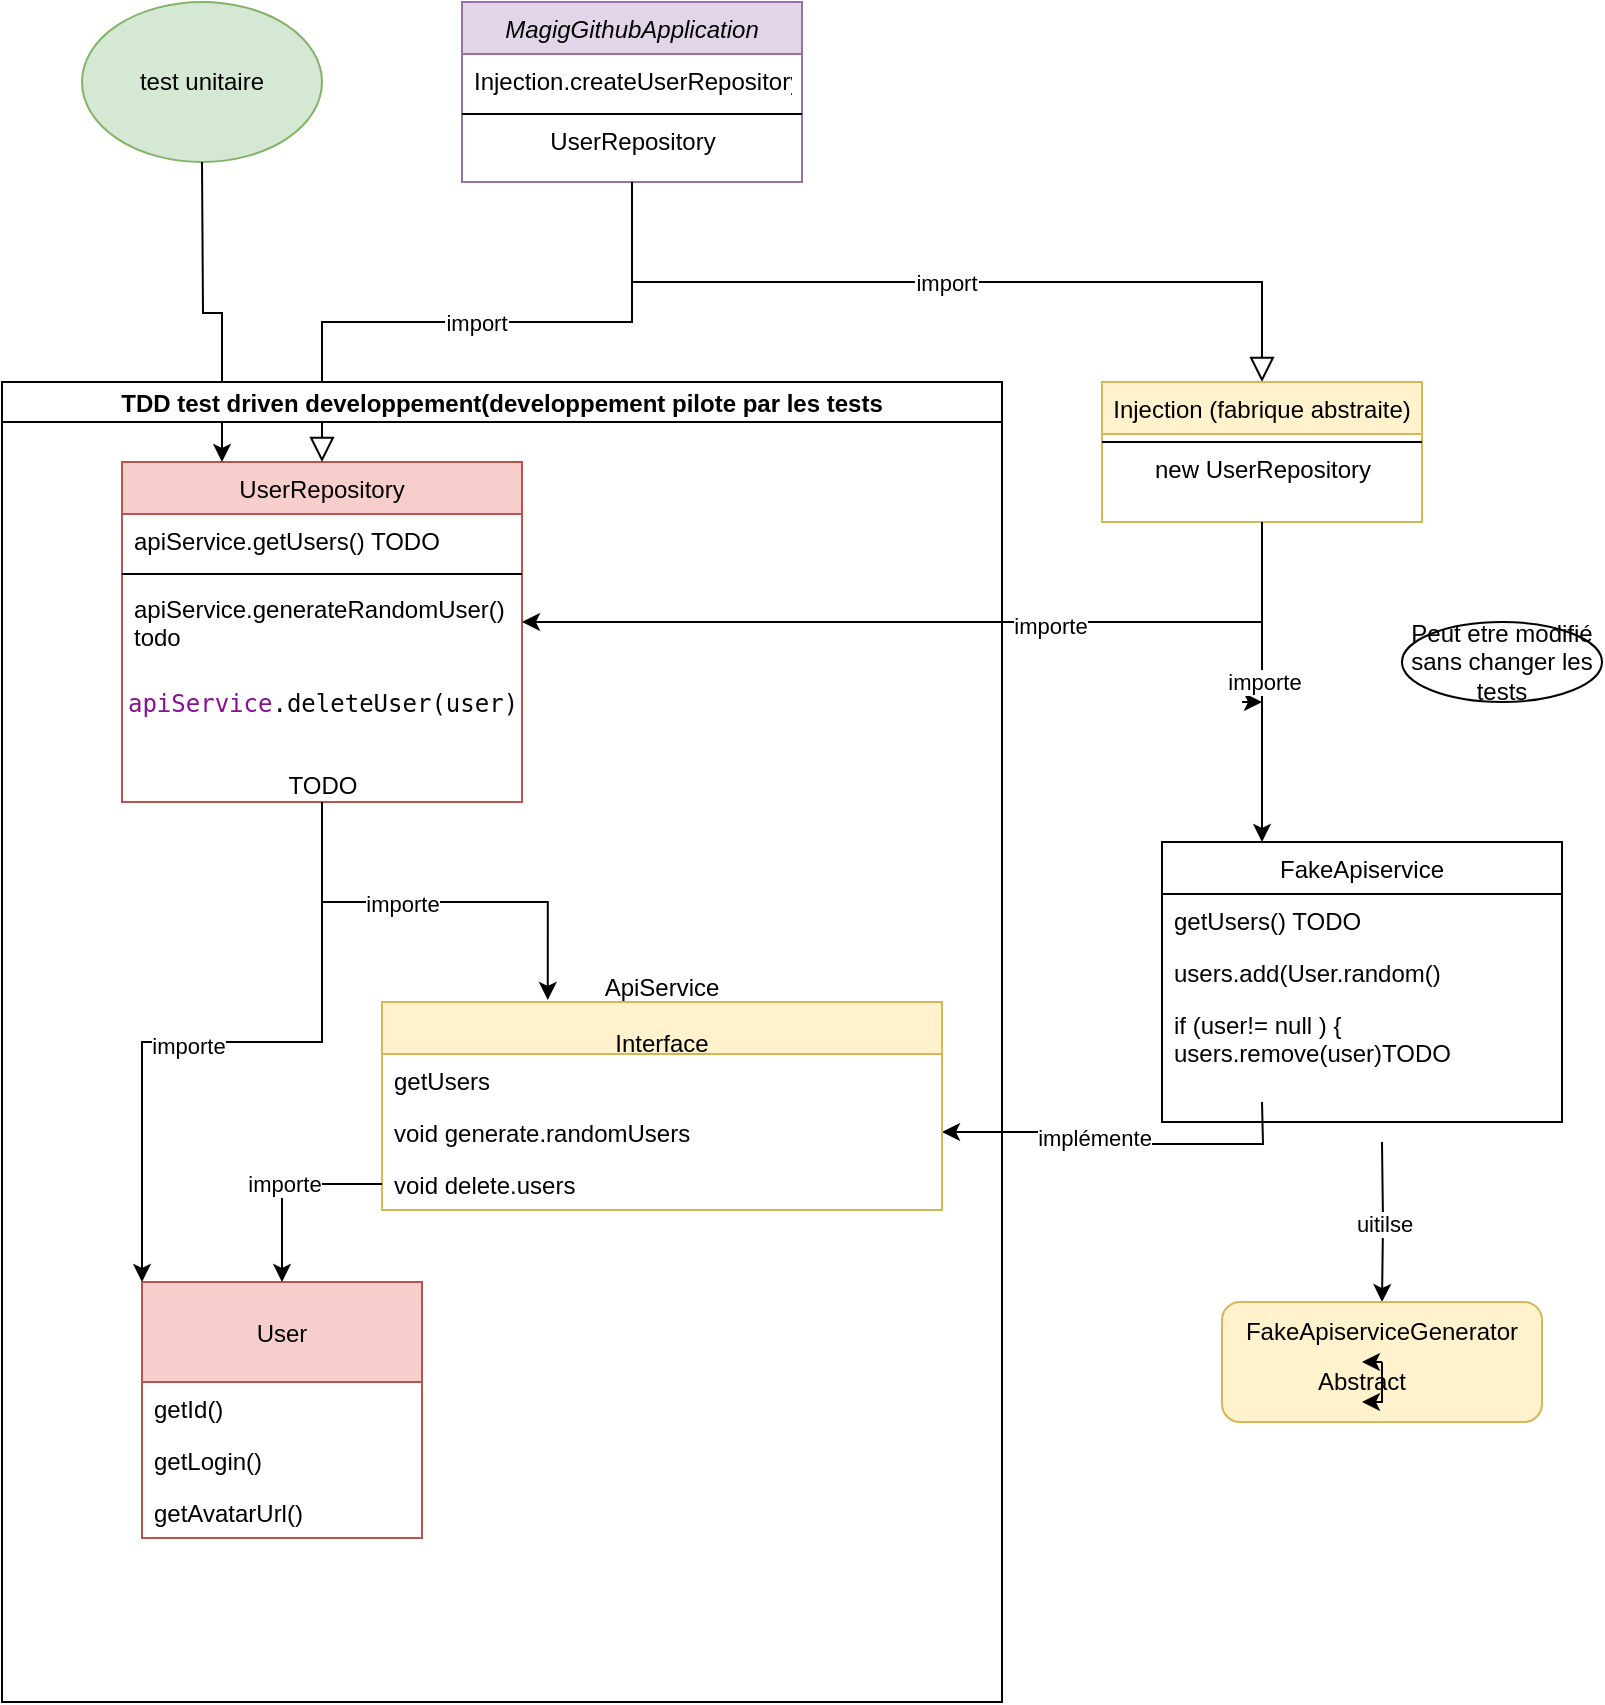 <mxfile version="14.8.6" type="github">
  <diagram id="C5RBs43oDa-KdzZeNtuy" name="Page-1">
    <mxGraphModel dx="1038" dy="537" grid="1" gridSize="10" guides="1" tooltips="1" connect="1" arrows="1" fold="1" page="1" pageScale="1" pageWidth="827" pageHeight="1169" math="0" shadow="0">
      <root>
        <mxCell id="WIyWlLk6GJQsqaUBKTNV-0" />
        <mxCell id="WIyWlLk6GJQsqaUBKTNV-1" parent="WIyWlLk6GJQsqaUBKTNV-0" />
        <mxCell id="zkfFHV4jXpPFQw0GAbJ--16" value="import" style="endArrow=block;endSize=10;endFill=0;shadow=0;strokeWidth=1;rounded=0;edgeStyle=elbowEdgeStyle;elbow=vertical;" parent="WIyWlLk6GJQsqaUBKTNV-1" source="zkfFHV4jXpPFQw0GAbJ--0" target="zkfFHV4jXpPFQw0GAbJ--13" edge="1">
          <mxGeometry width="160" relative="1" as="geometry">
            <mxPoint x="310" y="271" as="sourcePoint" />
            <mxPoint x="210" y="373" as="targetPoint" />
          </mxGeometry>
        </mxCell>
        <mxCell id="zkfFHV4jXpPFQw0GAbJ--0" value="MagigGithubApplication" style="swimlane;fontStyle=2;align=center;verticalAlign=top;childLayout=stackLayout;horizontal=1;startSize=26;horizontalStack=0;resizeParent=1;resizeLast=0;collapsible=1;marginBottom=0;rounded=0;shadow=0;strokeWidth=1;fillColor=#e1d5e7;strokeColor=#9673a6;" parent="WIyWlLk6GJQsqaUBKTNV-1" vertex="1">
          <mxGeometry x="230" y="120" width="170" height="90" as="geometry">
            <mxRectangle x="230" y="140" width="160" height="26" as="alternateBounds" />
          </mxGeometry>
        </mxCell>
        <mxCell id="zkfFHV4jXpPFQw0GAbJ--1" value="Injection.createUserRepository" style="text;align=left;verticalAlign=top;spacingLeft=4;spacingRight=4;overflow=hidden;rotatable=0;points=[[0,0.5],[1,0.5]];portConstraint=eastwest;" parent="zkfFHV4jXpPFQw0GAbJ--0" vertex="1">
          <mxGeometry y="26" width="170" height="26" as="geometry" />
        </mxCell>
        <mxCell id="zkfFHV4jXpPFQw0GAbJ--4" value="" style="line;html=1;strokeWidth=1;align=left;verticalAlign=middle;spacingTop=-1;spacingLeft=3;spacingRight=3;rotatable=0;labelPosition=right;points=[];portConstraint=eastwest;" parent="zkfFHV4jXpPFQw0GAbJ--0" vertex="1">
          <mxGeometry y="52" width="170" height="8" as="geometry" />
        </mxCell>
        <mxCell id="qjVCoxcBPphObsuorHM1-1" value="UserRepository" style="text;html=1;align=center;verticalAlign=middle;resizable=0;points=[];autosize=1;strokeColor=none;" parent="zkfFHV4jXpPFQw0GAbJ--0" vertex="1">
          <mxGeometry y="60" width="170" height="20" as="geometry" />
        </mxCell>
        <mxCell id="zkfFHV4jXpPFQw0GAbJ--6" value="UserRepository" style="swimlane;fontStyle=0;align=center;verticalAlign=top;childLayout=stackLayout;horizontal=1;startSize=26;horizontalStack=0;resizeParent=1;resizeLast=0;collapsible=1;marginBottom=0;rounded=0;shadow=0;strokeWidth=1;fillColor=#f8cecc;strokeColor=#b85450;" parent="WIyWlLk6GJQsqaUBKTNV-1" vertex="1">
          <mxGeometry x="60" y="350" width="200" height="170" as="geometry">
            <mxRectangle x="130" y="380" width="160" height="26" as="alternateBounds" />
          </mxGeometry>
        </mxCell>
        <mxCell id="zkfFHV4jXpPFQw0GAbJ--7" value="apiService.getUsers() TODO" style="text;align=left;verticalAlign=top;spacingLeft=4;spacingRight=4;overflow=hidden;rotatable=0;points=[[0,0.5],[1,0.5]];portConstraint=eastwest;" parent="zkfFHV4jXpPFQw0GAbJ--6" vertex="1">
          <mxGeometry y="26" width="200" height="26" as="geometry" />
        </mxCell>
        <mxCell id="zkfFHV4jXpPFQw0GAbJ--9" value="" style="line;html=1;strokeWidth=1;align=left;verticalAlign=middle;spacingTop=-1;spacingLeft=3;spacingRight=3;rotatable=0;labelPosition=right;points=[];portConstraint=eastwest;" parent="zkfFHV4jXpPFQw0GAbJ--6" vertex="1">
          <mxGeometry y="52" width="200" height="8" as="geometry" />
        </mxCell>
        <mxCell id="zkfFHV4jXpPFQw0GAbJ--11" value="apiService.generateRandomUser()&#xa;todo&#xa;" style="text;align=left;verticalAlign=top;spacingLeft=4;spacingRight=4;overflow=hidden;rotatable=0;points=[[0,0.5],[1,0.5]];portConstraint=eastwest;" parent="zkfFHV4jXpPFQw0GAbJ--6" vertex="1">
          <mxGeometry y="60" width="200" height="40" as="geometry" />
        </mxCell>
        <mxCell id="qjVCoxcBPphObsuorHM1-3" value="&lt;pre style=&quot;background-color: #ffffff ; color: #080808 ; font-family: &amp;#34;consolas&amp;#34; , monospace ; font-size: 9 8pt&quot;&gt;&lt;span style=&quot;color: #871094&quot;&gt;apiService&lt;/span&gt;.deleteUser(user)&lt;/pre&gt;&lt;div&gt;&lt;br&gt;&lt;/div&gt;&lt;div&gt;TODO&lt;br&gt;&lt;/div&gt;" style="text;html=1;align=center;verticalAlign=middle;resizable=0;points=[];autosize=1;strokeColor=none;" parent="zkfFHV4jXpPFQw0GAbJ--6" vertex="1">
          <mxGeometry y="100" width="200" height="70" as="geometry" />
        </mxCell>
        <mxCell id="zkfFHV4jXpPFQw0GAbJ--12" value="import" style="endArrow=block;endSize=10;endFill=0;shadow=0;strokeWidth=1;rounded=0;edgeStyle=elbowEdgeStyle;elbow=vertical;" parent="WIyWlLk6GJQsqaUBKTNV-1" source="zkfFHV4jXpPFQw0GAbJ--0" target="zkfFHV4jXpPFQw0GAbJ--6" edge="1">
          <mxGeometry width="160" relative="1" as="geometry">
            <mxPoint x="200" y="203" as="sourcePoint" />
            <mxPoint x="200" y="203" as="targetPoint" />
          </mxGeometry>
        </mxCell>
        <mxCell id="qjVCoxcBPphObsuorHM1-11" value="" style="edgeStyle=orthogonalEdgeStyle;rounded=0;orthogonalLoop=1;jettySize=auto;html=1;entryX=1;entryY=0.5;entryDx=0;entryDy=0;" parent="WIyWlLk6GJQsqaUBKTNV-1" source="zkfFHV4jXpPFQw0GAbJ--13" target="zkfFHV4jXpPFQw0GAbJ--11" edge="1">
          <mxGeometry relative="1" as="geometry">
            <mxPoint x="250" y="360" as="targetPoint" />
          </mxGeometry>
        </mxCell>
        <mxCell id="qjVCoxcBPphObsuorHM1-62" value="importe" style="edgeLabel;html=1;align=center;verticalAlign=middle;resizable=0;points=[];" parent="qjVCoxcBPphObsuorHM1-11" vertex="1" connectable="0">
          <mxGeometry x="-0.257" y="2" relative="1" as="geometry">
            <mxPoint as="offset" />
          </mxGeometry>
        </mxCell>
        <mxCell id="zkfFHV4jXpPFQw0GAbJ--13" value="Injection (fabrique abstraite)" style="swimlane;fontStyle=0;align=center;verticalAlign=top;childLayout=stackLayout;horizontal=1;startSize=26;horizontalStack=0;resizeParent=1;resizeLast=0;collapsible=1;marginBottom=0;rounded=0;shadow=0;strokeWidth=1;fillColor=#fff2cc;strokeColor=#d6b656;" parent="WIyWlLk6GJQsqaUBKTNV-1" vertex="1">
          <mxGeometry x="550" y="310" width="160" height="70" as="geometry">
            <mxRectangle x="340" y="380" width="170" height="26" as="alternateBounds" />
          </mxGeometry>
        </mxCell>
        <mxCell id="zkfFHV4jXpPFQw0GAbJ--15" value="" style="line;html=1;strokeWidth=1;align=left;verticalAlign=middle;spacingTop=-1;spacingLeft=3;spacingRight=3;rotatable=0;labelPosition=right;points=[];portConstraint=eastwest;" parent="zkfFHV4jXpPFQw0GAbJ--13" vertex="1">
          <mxGeometry y="26" width="160" height="8" as="geometry" />
        </mxCell>
        <mxCell id="qjVCoxcBPphObsuorHM1-9" value="&lt;div&gt;new UserRepository&lt;/div&gt;" style="text;html=1;align=center;verticalAlign=middle;resizable=0;points=[];autosize=1;strokeColor=none;" parent="zkfFHV4jXpPFQw0GAbJ--13" vertex="1">
          <mxGeometry y="34" width="160" height="20" as="geometry" />
        </mxCell>
        <mxCell id="qjVCoxcBPphObsuorHM1-4" value="test unitaire" style="ellipse;whiteSpace=wrap;html=1;fillColor=#d5e8d4;strokeColor=#82b366;" parent="WIyWlLk6GJQsqaUBKTNV-1" vertex="1">
          <mxGeometry x="40" y="120" width="120" height="80" as="geometry" />
        </mxCell>
        <mxCell id="qjVCoxcBPphObsuorHM1-6" style="edgeStyle=orthogonalEdgeStyle;rounded=0;orthogonalLoop=1;jettySize=auto;html=1;entryX=0.25;entryY=0;entryDx=0;entryDy=0;" parent="WIyWlLk6GJQsqaUBKTNV-1" target="zkfFHV4jXpPFQw0GAbJ--6" edge="1">
          <mxGeometry relative="1" as="geometry">
            <mxPoint x="100" y="200" as="sourcePoint" />
          </mxGeometry>
        </mxCell>
        <mxCell id="qjVCoxcBPphObsuorHM1-36" style="edgeStyle=orthogonalEdgeStyle;rounded=0;orthogonalLoop=1;jettySize=auto;html=1;entryX=1;entryY=0.5;entryDx=0;entryDy=0;" parent="WIyWlLk6GJQsqaUBKTNV-1" target="qjVCoxcBPphObsuorHM1-30" edge="1">
          <mxGeometry relative="1" as="geometry">
            <mxPoint x="630" y="670" as="sourcePoint" />
          </mxGeometry>
        </mxCell>
        <mxCell id="qjVCoxcBPphObsuorHM1-57" value="implémente" style="edgeLabel;html=1;align=center;verticalAlign=middle;resizable=0;points=[];" parent="qjVCoxcBPphObsuorHM1-36" vertex="1" connectable="0">
          <mxGeometry x="0.12" y="4" relative="1" as="geometry">
            <mxPoint as="offset" />
          </mxGeometry>
        </mxCell>
        <mxCell id="qjVCoxcBPphObsuorHM1-16" style="edgeStyle=orthogonalEdgeStyle;rounded=0;orthogonalLoop=1;jettySize=auto;html=1;exitX=0.5;exitY=1;exitDx=0;exitDy=0;entryX=0.75;entryY=1;entryDx=0;entryDy=0;" parent="WIyWlLk6GJQsqaUBKTNV-1" edge="1">
          <mxGeometry relative="1" as="geometry">
            <mxPoint x="620" y="470" as="sourcePoint" />
            <mxPoint x="630" y="470" as="targetPoint" />
          </mxGeometry>
        </mxCell>
        <mxCell id="qjVCoxcBPphObsuorHM1-18" value="uitilse" style="edgeStyle=orthogonalEdgeStyle;rounded=0;orthogonalLoop=1;jettySize=auto;html=1;entryX=0.5;entryY=0;entryDx=0;entryDy=0;" parent="WIyWlLk6GJQsqaUBKTNV-1" target="qjVCoxcBPphObsuorHM1-20" edge="1">
          <mxGeometry relative="1" as="geometry">
            <mxPoint x="640" y="560" as="targetPoint" />
            <mxPoint x="690" y="690" as="sourcePoint" />
          </mxGeometry>
        </mxCell>
        <mxCell id="qjVCoxcBPphObsuorHM1-19" value="" style="rounded=1;whiteSpace=wrap;html=1;fillColor=#fff2cc;strokeColor=#d6b656;" parent="WIyWlLk6GJQsqaUBKTNV-1" vertex="1">
          <mxGeometry x="610" y="770" width="160" height="60" as="geometry" />
        </mxCell>
        <mxCell id="Jw9IekCfMeAWLgAQ8h-V-4" value="" style="edgeStyle=orthogonalEdgeStyle;rounded=0;orthogonalLoop=1;jettySize=auto;html=1;" edge="1" parent="WIyWlLk6GJQsqaUBKTNV-1" source="qjVCoxcBPphObsuorHM1-20" target="qjVCoxcBPphObsuorHM1-22">
          <mxGeometry relative="1" as="geometry" />
        </mxCell>
        <mxCell id="qjVCoxcBPphObsuorHM1-20" value="FakeApiserviceGenerator" style="text;html=1;strokeColor=none;fillColor=none;align=center;verticalAlign=middle;whiteSpace=wrap;rounded=0;" parent="WIyWlLk6GJQsqaUBKTNV-1" vertex="1">
          <mxGeometry x="670" y="770" width="40" height="30" as="geometry" />
        </mxCell>
        <mxCell id="qjVCoxcBPphObsuorHM1-22" value="Abstract" style="text;html=1;strokeColor=none;fillColor=none;align=center;verticalAlign=middle;whiteSpace=wrap;rounded=0;" parent="WIyWlLk6GJQsqaUBKTNV-1" vertex="1">
          <mxGeometry x="660" y="800" width="40" height="20" as="geometry" />
        </mxCell>
        <mxCell id="qjVCoxcBPphObsuorHM1-23" value="importe" style="edgeStyle=orthogonalEdgeStyle;rounded=0;orthogonalLoop=1;jettySize=auto;html=1;exitX=0.5;exitY=1;exitDx=0;exitDy=0;" parent="WIyWlLk6GJQsqaUBKTNV-1" source="zkfFHV4jXpPFQw0GAbJ--13" edge="1">
          <mxGeometry relative="1" as="geometry">
            <mxPoint x="630" y="540" as="targetPoint" />
          </mxGeometry>
        </mxCell>
        <mxCell id="qjVCoxcBPphObsuorHM1-28" value="ApiService &#xa;&#xa;Interface&#xa;" style="swimlane;fontStyle=0;childLayout=stackLayout;horizontal=1;startSize=26;horizontalStack=0;resizeParent=1;resizeParentMax=0;resizeLast=0;collapsible=1;marginBottom=0;fillColor=#fff2cc;strokeColor=#d6b656;" parent="WIyWlLk6GJQsqaUBKTNV-1" vertex="1">
          <mxGeometry x="190" y="620" width="280" height="104" as="geometry" />
        </mxCell>
        <mxCell id="qjVCoxcBPphObsuorHM1-29" value="getUsers" style="text;strokeColor=none;fillColor=none;align=left;verticalAlign=top;spacingLeft=4;spacingRight=4;overflow=hidden;rotatable=0;points=[[0,0.5],[1,0.5]];portConstraint=eastwest;" parent="qjVCoxcBPphObsuorHM1-28" vertex="1">
          <mxGeometry y="26" width="280" height="26" as="geometry" />
        </mxCell>
        <mxCell id="qjVCoxcBPphObsuorHM1-30" value="void generate.randomUsers" style="text;strokeColor=none;fillColor=none;align=left;verticalAlign=top;spacingLeft=4;spacingRight=4;overflow=hidden;rotatable=0;points=[[0,0.5],[1,0.5]];portConstraint=eastwest;" parent="qjVCoxcBPphObsuorHM1-28" vertex="1">
          <mxGeometry y="52" width="280" height="26" as="geometry" />
        </mxCell>
        <mxCell id="qjVCoxcBPphObsuorHM1-31" value="void delete.users" style="text;strokeColor=none;fillColor=none;align=left;verticalAlign=top;spacingLeft=4;spacingRight=4;overflow=hidden;rotatable=0;points=[[0,0.5],[1,0.5]];portConstraint=eastwest;" parent="qjVCoxcBPphObsuorHM1-28" vertex="1">
          <mxGeometry y="78" width="280" height="26" as="geometry" />
        </mxCell>
        <mxCell id="qjVCoxcBPphObsuorHM1-32" value="User " style="swimlane;fontStyle=0;childLayout=stackLayout;horizontal=1;startSize=50;horizontalStack=0;resizeParent=1;resizeParentMax=0;resizeLast=0;collapsible=1;marginBottom=0;fillColor=#f8cecc;strokeColor=#b85450;" parent="WIyWlLk6GJQsqaUBKTNV-1" vertex="1">
          <mxGeometry x="70" y="760" width="140" height="128" as="geometry" />
        </mxCell>
        <mxCell id="qjVCoxcBPphObsuorHM1-33" value="getId()" style="text;strokeColor=none;fillColor=none;align=left;verticalAlign=top;spacingLeft=4;spacingRight=4;overflow=hidden;rotatable=0;points=[[0,0.5],[1,0.5]];portConstraint=eastwest;" parent="qjVCoxcBPphObsuorHM1-32" vertex="1">
          <mxGeometry y="50" width="140" height="26" as="geometry" />
        </mxCell>
        <mxCell id="qjVCoxcBPphObsuorHM1-34" value="getLogin()" style="text;strokeColor=none;fillColor=none;align=left;verticalAlign=top;spacingLeft=4;spacingRight=4;overflow=hidden;rotatable=0;points=[[0,0.5],[1,0.5]];portConstraint=eastwest;" parent="qjVCoxcBPphObsuorHM1-32" vertex="1">
          <mxGeometry y="76" width="140" height="26" as="geometry" />
        </mxCell>
        <mxCell id="qjVCoxcBPphObsuorHM1-35" value="getAvatarUrl()" style="text;strokeColor=none;fillColor=none;align=left;verticalAlign=top;spacingLeft=4;spacingRight=4;overflow=hidden;rotatable=0;points=[[0,0.5],[1,0.5]];portConstraint=eastwest;" parent="qjVCoxcBPphObsuorHM1-32" vertex="1">
          <mxGeometry y="102" width="140" height="26" as="geometry" />
        </mxCell>
        <mxCell id="qjVCoxcBPphObsuorHM1-37" style="edgeStyle=orthogonalEdgeStyle;rounded=0;orthogonalLoop=1;jettySize=auto;html=1;exitX=0.75;exitY=0;exitDx=0;exitDy=0;entryX=0.5;entryY=0;entryDx=0;entryDy=0;" parent="WIyWlLk6GJQsqaUBKTNV-1" source="qjVCoxcBPphObsuorHM1-22" target="qjVCoxcBPphObsuorHM1-22" edge="1">
          <mxGeometry relative="1" as="geometry" />
        </mxCell>
        <mxCell id="qjVCoxcBPphObsuorHM1-38" value="importe" style="edgeStyle=orthogonalEdgeStyle;rounded=0;orthogonalLoop=1;jettySize=auto;html=1;" parent="WIyWlLk6GJQsqaUBKTNV-1" source="qjVCoxcBPphObsuorHM1-31" target="qjVCoxcBPphObsuorHM1-32" edge="1">
          <mxGeometry relative="1" as="geometry" />
        </mxCell>
        <mxCell id="qjVCoxcBPphObsuorHM1-39" style="edgeStyle=orthogonalEdgeStyle;rounded=0;orthogonalLoop=1;jettySize=auto;html=1;entryX=0;entryY=0;entryDx=0;entryDy=0;" parent="WIyWlLk6GJQsqaUBKTNV-1" source="qjVCoxcBPphObsuorHM1-3" target="qjVCoxcBPphObsuorHM1-32" edge="1">
          <mxGeometry relative="1" as="geometry" />
        </mxCell>
        <mxCell id="qjVCoxcBPphObsuorHM1-59" value="Text" style="edgeLabel;html=1;align=center;verticalAlign=middle;resizable=0;points=[];" parent="qjVCoxcBPphObsuorHM1-39" vertex="1" connectable="0">
          <mxGeometry x="0.145" y="1" relative="1" as="geometry">
            <mxPoint as="offset" />
          </mxGeometry>
        </mxCell>
        <mxCell id="qjVCoxcBPphObsuorHM1-60" value="importe" style="edgeLabel;html=1;align=center;verticalAlign=middle;resizable=0;points=[];" parent="qjVCoxcBPphObsuorHM1-39" vertex="1" connectable="0">
          <mxGeometry x="0.133" y="2" relative="1" as="geometry">
            <mxPoint as="offset" />
          </mxGeometry>
        </mxCell>
        <mxCell id="qjVCoxcBPphObsuorHM1-41" style="edgeStyle=orthogonalEdgeStyle;rounded=0;orthogonalLoop=1;jettySize=auto;html=1;entryX=0.296;entryY=-0.01;entryDx=0;entryDy=0;entryPerimeter=0;" parent="WIyWlLk6GJQsqaUBKTNV-1" source="qjVCoxcBPphObsuorHM1-3" target="qjVCoxcBPphObsuorHM1-28" edge="1">
          <mxGeometry relative="1" as="geometry" />
        </mxCell>
        <mxCell id="qjVCoxcBPphObsuorHM1-42" value="user" style="edgeLabel;html=1;align=center;verticalAlign=middle;resizable=0;points=[];" parent="qjVCoxcBPphObsuorHM1-41" vertex="1" connectable="0">
          <mxGeometry x="-0.113" y="-1" relative="1" as="geometry">
            <mxPoint as="offset" />
          </mxGeometry>
        </mxCell>
        <mxCell id="qjVCoxcBPphObsuorHM1-61" value="importe" style="edgeLabel;html=1;align=center;verticalAlign=middle;resizable=0;points=[];" parent="qjVCoxcBPphObsuorHM1-41" vertex="1" connectable="0">
          <mxGeometry x="-0.15" y="-1" relative="1" as="geometry">
            <mxPoint as="offset" />
          </mxGeometry>
        </mxCell>
        <mxCell id="qjVCoxcBPphObsuorHM1-52" value="TDD test driven developpement(developpement pilote par les tests" style="swimlane;startSize=20;horizontal=1;containerType=tree;" parent="WIyWlLk6GJQsqaUBKTNV-1" vertex="1">
          <mxGeometry y="310" width="500" height="660" as="geometry" />
        </mxCell>
        <mxCell id="qjVCoxcBPphObsuorHM1-56" value="&lt;div&gt;Peut etre modifié &lt;br&gt;&lt;/div&gt;&lt;div&gt;sans changer les tests&lt;br&gt;&lt;/div&gt;" style="ellipse;whiteSpace=wrap;html=1;align=center;newEdgeStyle={&quot;edgeStyle&quot;:&quot;entityRelationEdgeStyle&quot;,&quot;startArrow&quot;:&quot;none&quot;,&quot;endArrow&quot;:&quot;none&quot;,&quot;segment&quot;:10,&quot;curved&quot;:1};treeFolding=1;treeMoving=1;" parent="WIyWlLk6GJQsqaUBKTNV-1" vertex="1">
          <mxGeometry x="700" y="430" width="100" height="40" as="geometry" />
        </mxCell>
        <mxCell id="Jw9IekCfMeAWLgAQ8h-V-0" value="FakeApiservice" style="swimlane;fontStyle=0;childLayout=stackLayout;horizontal=1;startSize=26;fillColor=none;horizontalStack=0;resizeParent=1;resizeParentMax=0;resizeLast=0;collapsible=1;marginBottom=0;" vertex="1" parent="WIyWlLk6GJQsqaUBKTNV-1">
          <mxGeometry x="580" y="540" width="200" height="140" as="geometry" />
        </mxCell>
        <mxCell id="Jw9IekCfMeAWLgAQ8h-V-1" value="getUsers() TODO" style="text;strokeColor=none;fillColor=none;align=left;verticalAlign=top;spacingLeft=4;spacingRight=4;overflow=hidden;rotatable=0;points=[[0,0.5],[1,0.5]];portConstraint=eastwest;" vertex="1" parent="Jw9IekCfMeAWLgAQ8h-V-0">
          <mxGeometry y="26" width="200" height="26" as="geometry" />
        </mxCell>
        <mxCell id="Jw9IekCfMeAWLgAQ8h-V-2" value="users.add(User.random()" style="text;strokeColor=none;fillColor=none;align=left;verticalAlign=top;spacingLeft=4;spacingRight=4;overflow=hidden;rotatable=0;points=[[0,0.5],[1,0.5]];portConstraint=eastwest;" vertex="1" parent="Jw9IekCfMeAWLgAQ8h-V-0">
          <mxGeometry y="52" width="200" height="26" as="geometry" />
        </mxCell>
        <mxCell id="Jw9IekCfMeAWLgAQ8h-V-3" value="if (user!= null ) {&#xa;    users.remove(user)TODO" style="text;strokeColor=none;fillColor=none;align=left;verticalAlign=top;spacingLeft=4;spacingRight=4;overflow=hidden;rotatable=0;points=[[0,0.5],[1,0.5]];portConstraint=eastwest;" vertex="1" parent="Jw9IekCfMeAWLgAQ8h-V-0">
          <mxGeometry y="78" width="200" height="62" as="geometry" />
        </mxCell>
      </root>
    </mxGraphModel>
  </diagram>
</mxfile>
